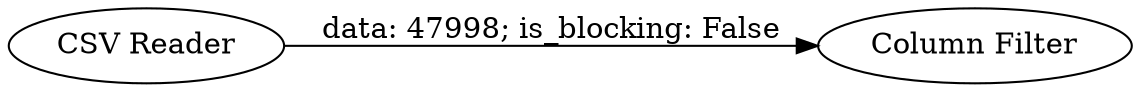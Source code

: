 digraph {
	"7426098179672080300_2" [label="Column Filter"]
	"7426098179672080300_1" [label="CSV Reader"]
	"7426098179672080300_1" -> "7426098179672080300_2" [label="data: 47998; is_blocking: False"]
	rankdir=LR
}
